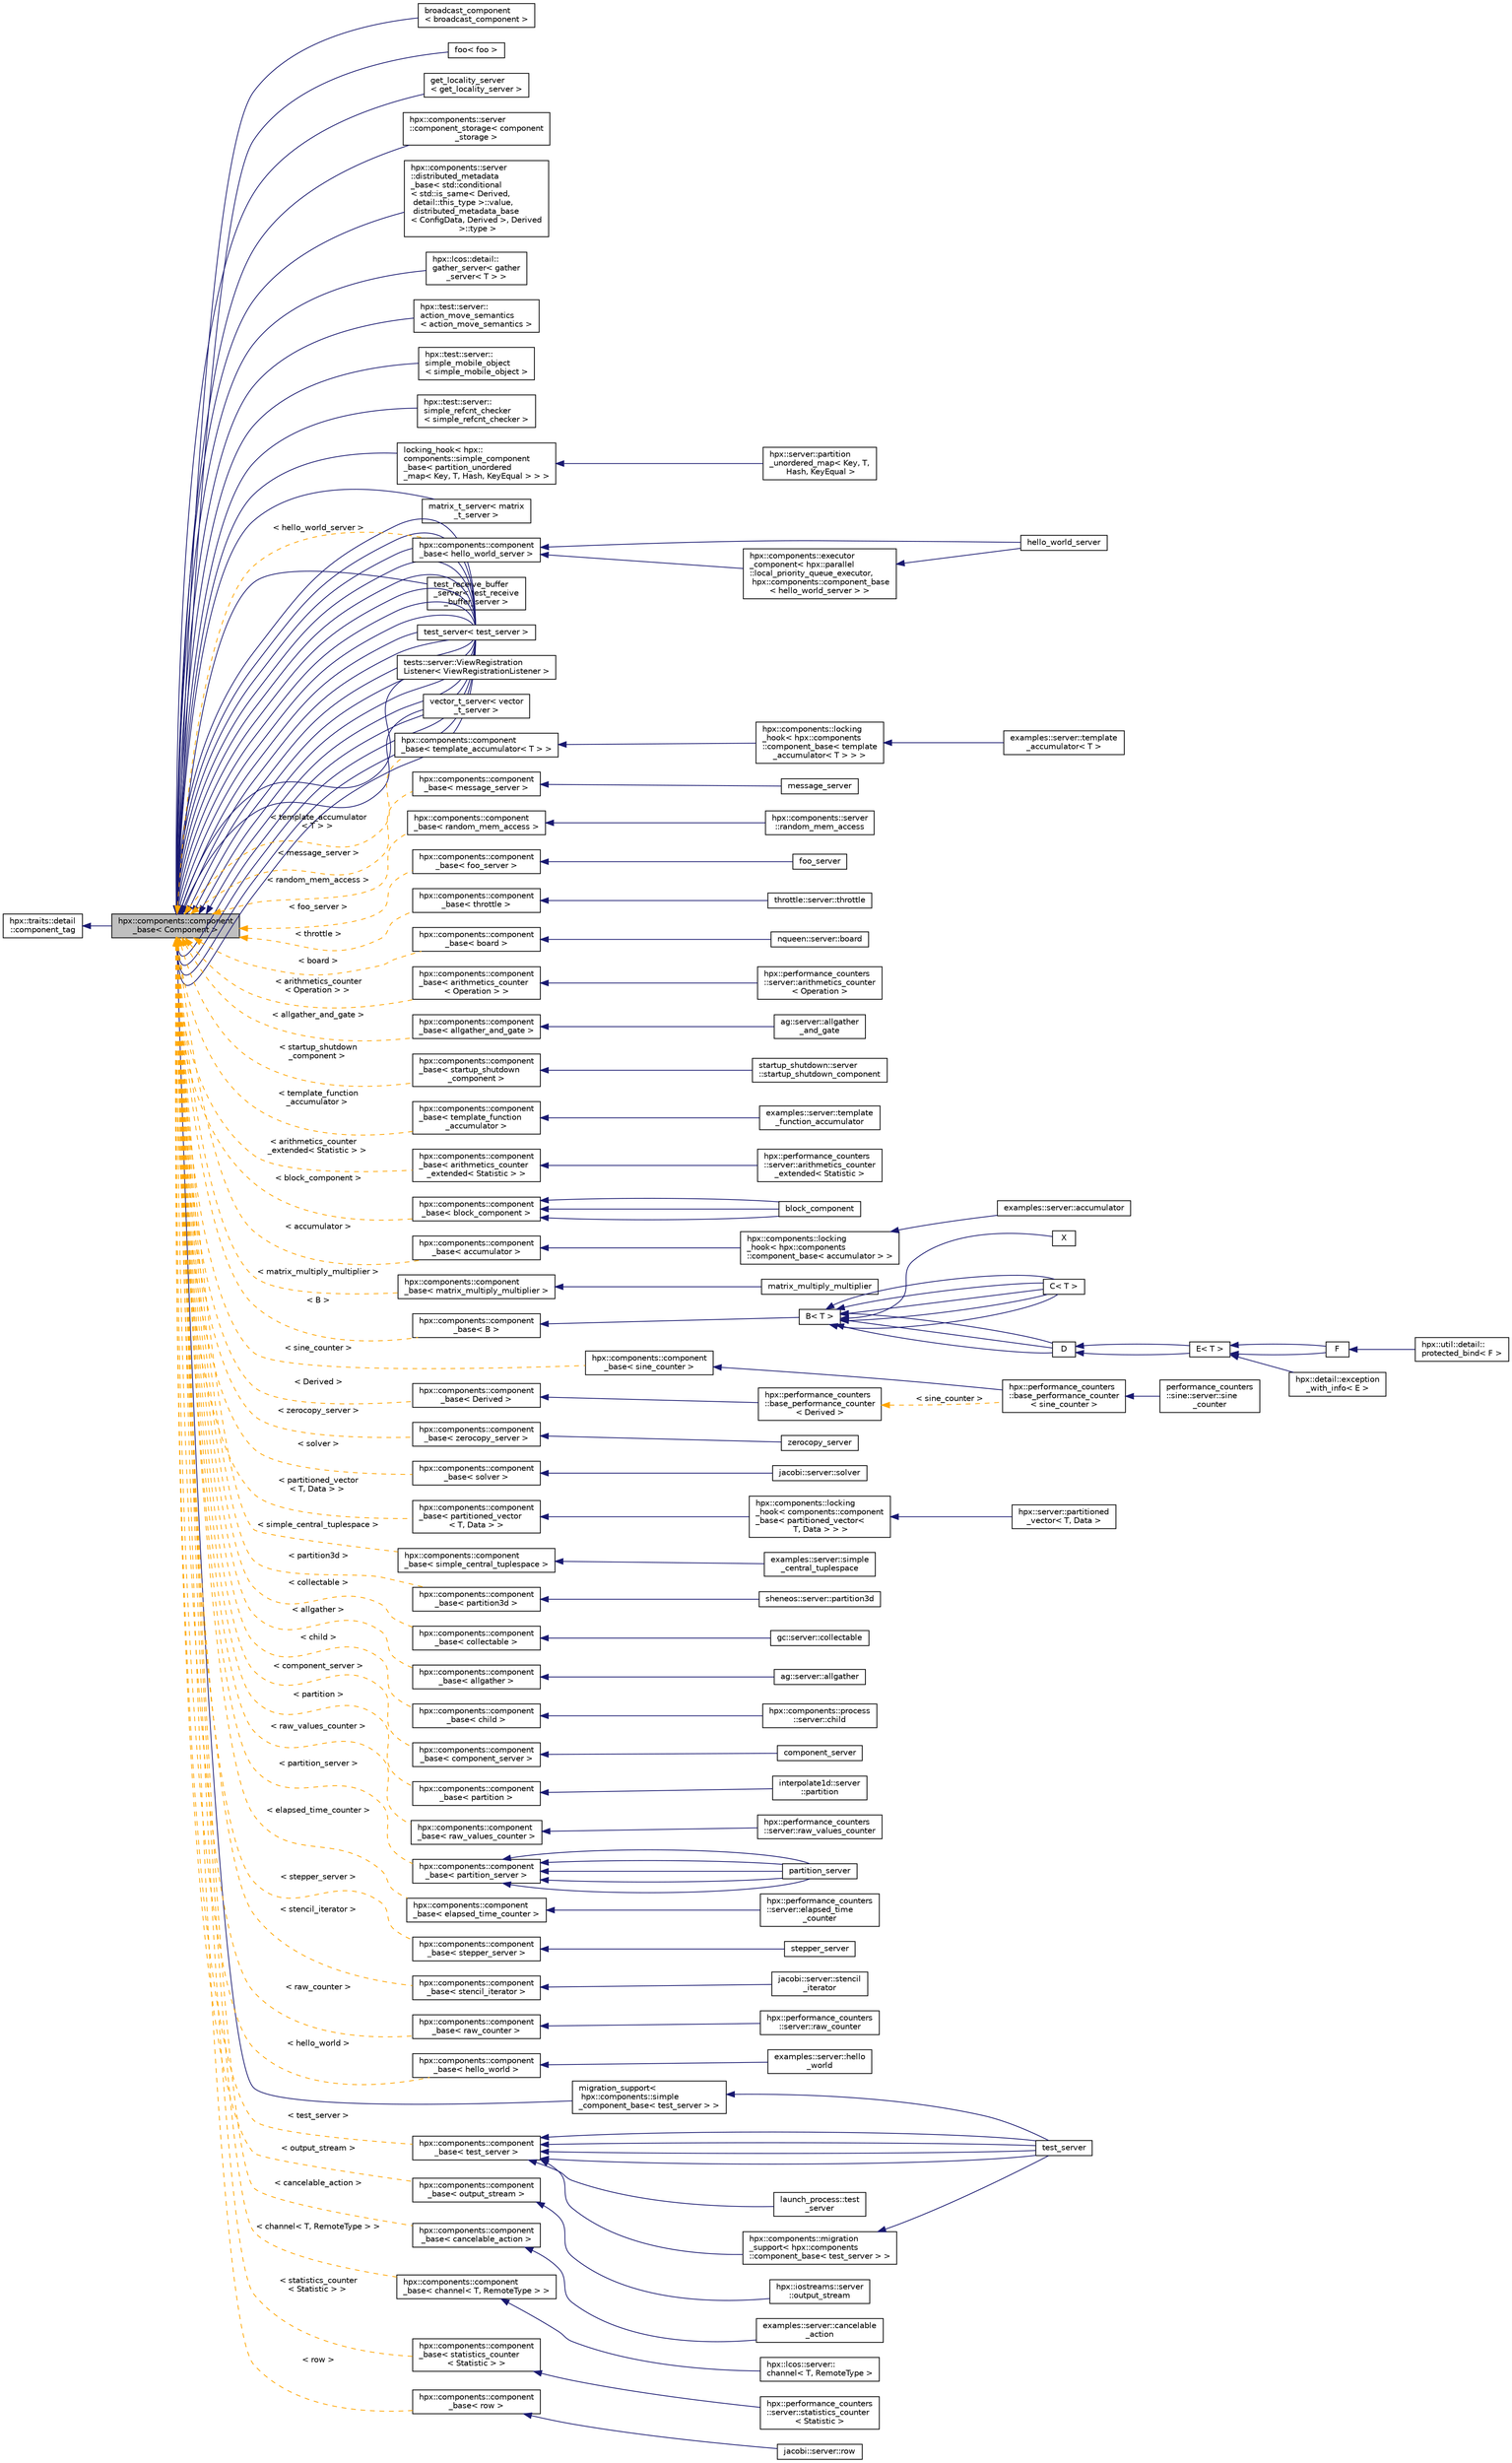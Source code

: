 digraph "hpx::components::component_base&lt; Component &gt;"
{
  edge [fontname="Helvetica",fontsize="10",labelfontname="Helvetica",labelfontsize="10"];
  node [fontname="Helvetica",fontsize="10",shape=record];
  rankdir="LR";
  Node0 [label="hpx::components::component\l_base\< Component \>",height=0.2,width=0.4,color="black", fillcolor="grey75", style="filled", fontcolor="black"];
  Node1 -> Node0 [dir="back",color="midnightblue",fontsize="10",style="solid",fontname="Helvetica"];
  Node1 [label="hpx::traits::detail\l::component_tag",height=0.2,width=0.4,color="black", fillcolor="white", style="filled",URL="$d8/d79/structhpx_1_1traits_1_1detail_1_1component__tag.html"];
  Node0 -> Node2 [dir="back",color="midnightblue",fontsize="10",style="solid",fontname="Helvetica"];
  Node2 [label="broadcast_component\l\< broadcast_component \>",height=0.2,width=0.4,color="black", fillcolor="white", style="filled",URL="$d1/d9c/structbroadcast__component.html"];
  Node0 -> Node3 [dir="back",color="midnightblue",fontsize="10",style="solid",fontname="Helvetica"];
  Node3 [label="foo\< foo \>",height=0.2,width=0.4,color="black", fillcolor="white", style="filled",URL="$d3/dad/structfoo.html"];
  Node0 -> Node4 [dir="back",color="midnightblue",fontsize="10",style="solid",fontname="Helvetica"];
  Node4 [label="get_locality_server\l\< get_locality_server \>",height=0.2,width=0.4,color="black", fillcolor="white", style="filled",URL="$d4/db3/structget__locality__server.html"];
  Node0 -> Node5 [dir="back",color="midnightblue",fontsize="10",style="solid",fontname="Helvetica"];
  Node5 [label="hpx::components::server\l::component_storage\< component\l_storage \>",height=0.2,width=0.4,color="black", fillcolor="white", style="filled",URL="$dc/da1/classhpx_1_1components_1_1server_1_1component__storage.html"];
  Node0 -> Node6 [dir="back",color="midnightblue",fontsize="10",style="solid",fontname="Helvetica"];
  Node6 [label="hpx::components::server\l::distributed_metadata\l_base\< std::conditional\l\< std::is_same\< Derived,\l detail::this_type \>::value,\l distributed_metadata_base\l\< ConfigData, Derived \>, Derived\l \>::type \>",height=0.2,width=0.4,color="black", fillcolor="white", style="filled",URL="$de/d0d/classhpx_1_1components_1_1server_1_1distributed__metadata__base.html"];
  Node0 -> Node7 [dir="back",color="midnightblue",fontsize="10",style="solid",fontname="Helvetica"];
  Node7 [label="hpx::lcos::detail::\lgather_server\< gather\l_server\< T \> \>",height=0.2,width=0.4,color="black", fillcolor="white", style="filled",URL="$da/dc4/classhpx_1_1lcos_1_1detail_1_1gather__server.html"];
  Node0 -> Node8 [dir="back",color="midnightblue",fontsize="10",style="solid",fontname="Helvetica"];
  Node8 [label="hpx::test::server::\laction_move_semantics\l\< action_move_semantics \>",height=0.2,width=0.4,color="black", fillcolor="white", style="filled",URL="$da/d04/structhpx_1_1test_1_1server_1_1action__move__semantics.html"];
  Node0 -> Node9 [dir="back",color="midnightblue",fontsize="10",style="solid",fontname="Helvetica"];
  Node9 [label="hpx::test::server::\lsimple_mobile_object\l\< simple_mobile_object \>",height=0.2,width=0.4,color="black", fillcolor="white", style="filled",URL="$df/de3/structhpx_1_1test_1_1server_1_1simple__mobile__object.html"];
  Node0 -> Node10 [dir="back",color="midnightblue",fontsize="10",style="solid",fontname="Helvetica"];
  Node10 [label="hpx::test::server::\lsimple_refcnt_checker\l\< simple_refcnt_checker \>",height=0.2,width=0.4,color="black", fillcolor="white", style="filled",URL="$d1/de7/structhpx_1_1test_1_1server_1_1simple__refcnt__checker.html"];
  Node0 -> Node11 [dir="back",color="midnightblue",fontsize="10",style="solid",fontname="Helvetica"];
  Node11 [label="locking_hook\< hpx::\lcomponents::simple_component\l_base\< partition_unordered\l_map\< Key, T, Hash, KeyEqual \> \> \>",height=0.2,width=0.4,color="black", fillcolor="white", style="filled",URL="$d7/de1/structhpx_1_1components_1_1locking__hook.html"];
  Node11 -> Node12 [dir="back",color="midnightblue",fontsize="10",style="solid",fontname="Helvetica"];
  Node12 [label="hpx::server::partition\l_unordered_map\< Key, T,\l Hash, KeyEqual \>",height=0.2,width=0.4,color="black", fillcolor="white", style="filled",URL="$d9/d49/classhpx_1_1server_1_1partition__unordered__map.html",tooltip="This is the basic wrapper class for stl unordered_map. "];
  Node0 -> Node13 [dir="back",color="midnightblue",fontsize="10",style="solid",fontname="Helvetica"];
  Node13 [label="matrix_t_server\< matrix\l_t_server \>",height=0.2,width=0.4,color="black", fillcolor="white", style="filled",URL="$dc/d20/structmatrix__t__server.html"];
  Node0 -> Node14 [dir="back",color="midnightblue",fontsize="10",style="solid",fontname="Helvetica"];
  Node14 [label="migration_support\<\l hpx::components::simple\l_component_base\< test_server \> \>",height=0.2,width=0.4,color="black", fillcolor="white", style="filled",URL="$db/d0d/structhpx_1_1components_1_1migration__support.html"];
  Node14 -> Node15 [dir="back",color="midnightblue",fontsize="10",style="solid",fontname="Helvetica"];
  Node15 [label="test_server",height=0.2,width=0.4,color="black", fillcolor="white", style="filled",URL="$d5/d5d/structtest__server.html"];
  Node0 -> Node16 [dir="back",color="midnightblue",fontsize="10",style="solid",fontname="Helvetica"];
  Node16 [label="test_receive_buffer\l_server\< test_receive\l_buffer_server \>",height=0.2,width=0.4,color="black", fillcolor="white", style="filled",URL="$d1/ded/classtest__receive__buffer__server.html"];
  Node0 -> Node17 [dir="back",color="midnightblue",fontsize="10",style="solid",fontname="Helvetica"];
  Node17 [label="test_server\< test_server \>",height=0.2,width=0.4,color="black", fillcolor="white", style="filled",URL="$d5/d5d/structtest__server.html"];
  Node0 -> Node17 [dir="back",color="midnightblue",fontsize="10",style="solid",fontname="Helvetica"];
  Node0 -> Node17 [dir="back",color="midnightblue",fontsize="10",style="solid",fontname="Helvetica"];
  Node0 -> Node17 [dir="back",color="midnightblue",fontsize="10",style="solid",fontname="Helvetica"];
  Node0 -> Node17 [dir="back",color="midnightblue",fontsize="10",style="solid",fontname="Helvetica"];
  Node0 -> Node17 [dir="back",color="midnightblue",fontsize="10",style="solid",fontname="Helvetica"];
  Node0 -> Node17 [dir="back",color="midnightblue",fontsize="10",style="solid",fontname="Helvetica"];
  Node0 -> Node17 [dir="back",color="midnightblue",fontsize="10",style="solid",fontname="Helvetica"];
  Node0 -> Node17 [dir="back",color="midnightblue",fontsize="10",style="solid",fontname="Helvetica"];
  Node0 -> Node17 [dir="back",color="midnightblue",fontsize="10",style="solid",fontname="Helvetica"];
  Node0 -> Node17 [dir="back",color="midnightblue",fontsize="10",style="solid",fontname="Helvetica"];
  Node0 -> Node17 [dir="back",color="midnightblue",fontsize="10",style="solid",fontname="Helvetica"];
  Node0 -> Node17 [dir="back",color="midnightblue",fontsize="10",style="solid",fontname="Helvetica"];
  Node0 -> Node17 [dir="back",color="midnightblue",fontsize="10",style="solid",fontname="Helvetica"];
  Node0 -> Node17 [dir="back",color="midnightblue",fontsize="10",style="solid",fontname="Helvetica"];
  Node0 -> Node17 [dir="back",color="midnightblue",fontsize="10",style="solid",fontname="Helvetica"];
  Node0 -> Node17 [dir="back",color="midnightblue",fontsize="10",style="solid",fontname="Helvetica"];
  Node0 -> Node17 [dir="back",color="midnightblue",fontsize="10",style="solid",fontname="Helvetica"];
  Node0 -> Node18 [dir="back",color="midnightblue",fontsize="10",style="solid",fontname="Helvetica"];
  Node18 [label="tests::server::ViewRegistration\lListener\< ViewRegistrationListener \>",height=0.2,width=0.4,color="black", fillcolor="white", style="filled",URL="$d6/dd3/structtests_1_1server_1_1_view_registration_listener.html"];
  Node0 -> Node19 [dir="back",color="midnightblue",fontsize="10",style="solid",fontname="Helvetica"];
  Node19 [label="vector_t_server\< vector\l_t_server \>",height=0.2,width=0.4,color="black", fillcolor="white", style="filled",URL="$d2/d54/structvector__t__server.html"];
  Node0 -> Node20 [dir="back",color="orange",fontsize="10",style="dashed",label=" \< hello_world_server \>" ,fontname="Helvetica"];
  Node20 [label="hpx::components::component\l_base\< hello_world_server \>",height=0.2,width=0.4,color="black", fillcolor="white", style="filled",URL="$d2/de6/classhpx_1_1components_1_1component__base.html"];
  Node20 -> Node21 [dir="back",color="midnightblue",fontsize="10",style="solid",fontname="Helvetica"];
  Node21 [label="hpx::components::executor\l_component\< hpx::parallel\l::local_priority_queue_executor,\l hpx::components::component_base\l\< hello_world_server \> \>",height=0.2,width=0.4,color="black", fillcolor="white", style="filled",URL="$d8/d54/structhpx_1_1components_1_1executor__component.html"];
  Node21 -> Node22 [dir="back",color="midnightblue",fontsize="10",style="solid",fontname="Helvetica"];
  Node22 [label="hello_world_server",height=0.2,width=0.4,color="black", fillcolor="white", style="filled",URL="$df/d51/structhello__world__server.html"];
  Node20 -> Node22 [dir="back",color="midnightblue",fontsize="10",style="solid",fontname="Helvetica"];
  Node0 -> Node23 [dir="back",color="orange",fontsize="10",style="dashed",label=" \< message_server \>" ,fontname="Helvetica"];
  Node23 [label="hpx::components::component\l_base\< message_server \>",height=0.2,width=0.4,color="black", fillcolor="white", style="filled",URL="$d2/de6/classhpx_1_1components_1_1component__base.html"];
  Node23 -> Node24 [dir="back",color="midnightblue",fontsize="10",style="solid",fontname="Helvetica"];
  Node24 [label="message_server",height=0.2,width=0.4,color="black", fillcolor="white", style="filled",URL="$d6/df9/structmessage__server.html"];
  Node0 -> Node25 [dir="back",color="orange",fontsize="10",style="dashed",label=" \< random_mem_access \>" ,fontname="Helvetica"];
  Node25 [label="hpx::components::component\l_base\< random_mem_access \>",height=0.2,width=0.4,color="black", fillcolor="white", style="filled",URL="$d2/de6/classhpx_1_1components_1_1component__base.html"];
  Node25 -> Node26 [dir="back",color="midnightblue",fontsize="10",style="solid",fontname="Helvetica"];
  Node26 [label="hpx::components::server\l::random_mem_access",height=0.2,width=0.4,color="black", fillcolor="white", style="filled",URL="$d3/d97/classhpx_1_1components_1_1server_1_1random__mem__access.html"];
  Node0 -> Node27 [dir="back",color="orange",fontsize="10",style="dashed",label=" \< foo_server \>" ,fontname="Helvetica"];
  Node27 [label="hpx::components::component\l_base\< foo_server \>",height=0.2,width=0.4,color="black", fillcolor="white", style="filled",URL="$d2/de6/classhpx_1_1components_1_1component__base.html"];
  Node27 -> Node28 [dir="back",color="midnightblue",fontsize="10",style="solid",fontname="Helvetica"];
  Node28 [label="foo_server",height=0.2,width=0.4,color="black", fillcolor="white", style="filled",URL="$d9/d3a/classfoo__server.html"];
  Node0 -> Node29 [dir="back",color="orange",fontsize="10",style="dashed",label=" \< throttle \>" ,fontname="Helvetica"];
  Node29 [label="hpx::components::component\l_base\< throttle \>",height=0.2,width=0.4,color="black", fillcolor="white", style="filled",URL="$d2/de6/classhpx_1_1components_1_1component__base.html"];
  Node29 -> Node30 [dir="back",color="midnightblue",fontsize="10",style="solid",fontname="Helvetica"];
  Node30 [label="throttle::server::throttle",height=0.2,width=0.4,color="black", fillcolor="white", style="filled",URL="$df/ddc/classthrottle_1_1server_1_1throttle.html"];
  Node0 -> Node31 [dir="back",color="orange",fontsize="10",style="dashed",label=" \< board \>" ,fontname="Helvetica"];
  Node31 [label="hpx::components::component\l_base\< board \>",height=0.2,width=0.4,color="black", fillcolor="white", style="filled",URL="$d2/de6/classhpx_1_1components_1_1component__base.html"];
  Node31 -> Node32 [dir="back",color="midnightblue",fontsize="10",style="solid",fontname="Helvetica"];
  Node32 [label="nqueen::server::board",height=0.2,width=0.4,color="black", fillcolor="white", style="filled",URL="$df/d49/classnqueen_1_1server_1_1board.html"];
  Node0 -> Node33 [dir="back",color="orange",fontsize="10",style="dashed",label=" \< arithmetics_counter\l\< Operation \> \>" ,fontname="Helvetica"];
  Node33 [label="hpx::components::component\l_base\< arithmetics_counter\l\< Operation \> \>",height=0.2,width=0.4,color="black", fillcolor="white", style="filled",URL="$d2/de6/classhpx_1_1components_1_1component__base.html"];
  Node33 -> Node34 [dir="back",color="midnightblue",fontsize="10",style="solid",fontname="Helvetica"];
  Node34 [label="hpx::performance_counters\l::server::arithmetics_counter\l\< Operation \>",height=0.2,width=0.4,color="black", fillcolor="white", style="filled",URL="$d4/d45/classhpx_1_1performance__counters_1_1server_1_1arithmetics__counter.html"];
  Node0 -> Node35 [dir="back",color="orange",fontsize="10",style="dashed",label=" \< allgather_and_gate \>" ,fontname="Helvetica"];
  Node35 [label="hpx::components::component\l_base\< allgather_and_gate \>",height=0.2,width=0.4,color="black", fillcolor="white", style="filled",URL="$d2/de6/classhpx_1_1components_1_1component__base.html"];
  Node35 -> Node36 [dir="back",color="midnightblue",fontsize="10",style="solid",fontname="Helvetica"];
  Node36 [label="ag::server::allgather\l_and_gate",height=0.2,width=0.4,color="black", fillcolor="white", style="filled",URL="$d6/dd2/classag_1_1server_1_1allgather__and__gate.html"];
  Node0 -> Node37 [dir="back",color="orange",fontsize="10",style="dashed",label=" \< startup_shutdown\l_component \>" ,fontname="Helvetica"];
  Node37 [label="hpx::components::component\l_base\< startup_shutdown\l_component \>",height=0.2,width=0.4,color="black", fillcolor="white", style="filled",URL="$d2/de6/classhpx_1_1components_1_1component__base.html"];
  Node37 -> Node38 [dir="back",color="midnightblue",fontsize="10",style="solid",fontname="Helvetica"];
  Node38 [label="startup_shutdown::server\l::startup_shutdown_component",height=0.2,width=0.4,color="black", fillcolor="white", style="filled",URL="$d3/de5/classstartup__shutdown_1_1server_1_1startup__shutdown__component.html"];
  Node0 -> Node39 [dir="back",color="orange",fontsize="10",style="dashed",label=" \< template_function\l_accumulator \>" ,fontname="Helvetica"];
  Node39 [label="hpx::components::component\l_base\< template_function\l_accumulator \>",height=0.2,width=0.4,color="black", fillcolor="white", style="filled",URL="$d2/de6/classhpx_1_1components_1_1component__base.html"];
  Node39 -> Node40 [dir="back",color="midnightblue",fontsize="10",style="solid",fontname="Helvetica"];
  Node40 [label="examples::server::template\l_function_accumulator",height=0.2,width=0.4,color="black", fillcolor="white", style="filled",URL="$d1/d54/classexamples_1_1server_1_1template__function__accumulator.html"];
  Node0 -> Node41 [dir="back",color="orange",fontsize="10",style="dashed",label=" \< arithmetics_counter\l_extended\< Statistic \> \>" ,fontname="Helvetica"];
  Node41 [label="hpx::components::component\l_base\< arithmetics_counter\l_extended\< Statistic \> \>",height=0.2,width=0.4,color="black", fillcolor="white", style="filled",URL="$d2/de6/classhpx_1_1components_1_1component__base.html"];
  Node41 -> Node42 [dir="back",color="midnightblue",fontsize="10",style="solid",fontname="Helvetica"];
  Node42 [label="hpx::performance_counters\l::server::arithmetics_counter\l_extended\< Statistic \>",height=0.2,width=0.4,color="black", fillcolor="white", style="filled",URL="$df/d89/classhpx_1_1performance__counters_1_1server_1_1arithmetics__counter__extended.html"];
  Node0 -> Node43 [dir="back",color="orange",fontsize="10",style="dashed",label=" \< block_component \>" ,fontname="Helvetica"];
  Node43 [label="hpx::components::component\l_base\< block_component \>",height=0.2,width=0.4,color="black", fillcolor="white", style="filled",URL="$d2/de6/classhpx_1_1components_1_1component__base.html"];
  Node43 -> Node44 [dir="back",color="midnightblue",fontsize="10",style="solid",fontname="Helvetica"];
  Node44 [label="block_component",height=0.2,width=0.4,color="black", fillcolor="white", style="filled",URL="$dd/df5/structblock__component.html"];
  Node43 -> Node44 [dir="back",color="midnightblue",fontsize="10",style="solid",fontname="Helvetica"];
  Node43 -> Node44 [dir="back",color="midnightblue",fontsize="10",style="solid",fontname="Helvetica"];
  Node0 -> Node45 [dir="back",color="orange",fontsize="10",style="dashed",label=" \< Derived \>" ,fontname="Helvetica"];
  Node45 [label="hpx::components::component\l_base\< Derived \>",height=0.2,width=0.4,color="black", fillcolor="white", style="filled",URL="$d2/de6/classhpx_1_1components_1_1component__base.html"];
  Node45 -> Node46 [dir="back",color="midnightblue",fontsize="10",style="solid",fontname="Helvetica"];
  Node46 [label="hpx::performance_counters\l::base_performance_counter\l\< Derived \>",height=0.2,width=0.4,color="black", fillcolor="white", style="filled",URL="$db/dbc/classhpx_1_1performance__counters_1_1base__performance__counter.html"];
  Node46 -> Node47 [dir="back",color="orange",fontsize="10",style="dashed",label=" \< sine_counter \>" ,fontname="Helvetica"];
  Node47 [label="hpx::performance_counters\l::base_performance_counter\l\< sine_counter \>",height=0.2,width=0.4,color="black", fillcolor="white", style="filled",URL="$db/dbc/classhpx_1_1performance__counters_1_1base__performance__counter.html"];
  Node47 -> Node48 [dir="back",color="midnightblue",fontsize="10",style="solid",fontname="Helvetica"];
  Node48 [label="performance_counters\l::sine::server::sine\l_counter",height=0.2,width=0.4,color="black", fillcolor="white", style="filled",URL="$d1/d35/classperformance__counters_1_1sine_1_1server_1_1sine__counter.html"];
  Node0 -> Node49 [dir="back",color="orange",fontsize="10",style="dashed",label=" \< matrix_multiply_multiplier \>" ,fontname="Helvetica"];
  Node49 [label="hpx::components::component\l_base\< matrix_multiply_multiplier \>",height=0.2,width=0.4,color="black", fillcolor="white", style="filled",URL="$d2/de6/classhpx_1_1components_1_1component__base.html"];
  Node49 -> Node50 [dir="back",color="midnightblue",fontsize="10",style="solid",fontname="Helvetica"];
  Node50 [label="matrix_multiply_multiplier",height=0.2,width=0.4,color="black", fillcolor="white", style="filled",URL="$d9/d2f/structmatrix__multiply__multiplier.html"];
  Node0 -> Node51 [dir="back",color="orange",fontsize="10",style="dashed",label=" \< template_accumulator\l\< T \> \>" ,fontname="Helvetica"];
  Node51 [label="hpx::components::component\l_base\< template_accumulator\< T \> \>",height=0.2,width=0.4,color="black", fillcolor="white", style="filled",URL="$d2/de6/classhpx_1_1components_1_1component__base.html"];
  Node51 -> Node52 [dir="back",color="midnightblue",fontsize="10",style="solid",fontname="Helvetica"];
  Node52 [label="hpx::components::locking\l_hook\< hpx::components\l::component_base\< template\l_accumulator\< T \> \> \>",height=0.2,width=0.4,color="black", fillcolor="white", style="filled",URL="$d7/de1/structhpx_1_1components_1_1locking__hook.html"];
  Node52 -> Node53 [dir="back",color="midnightblue",fontsize="10",style="solid",fontname="Helvetica"];
  Node53 [label="examples::server::template\l_accumulator\< T \>",height=0.2,width=0.4,color="black", fillcolor="white", style="filled",URL="$d3/dd3/classexamples_1_1server_1_1template__accumulator.html"];
  Node0 -> Node54 [dir="back",color="orange",fontsize="10",style="dashed",label=" \< accumulator \>" ,fontname="Helvetica"];
  Node54 [label="hpx::components::component\l_base\< accumulator \>",height=0.2,width=0.4,color="black", fillcolor="white", style="filled",URL="$d2/de6/classhpx_1_1components_1_1component__base.html"];
  Node54 -> Node55 [dir="back",color="midnightblue",fontsize="10",style="solid",fontname="Helvetica"];
  Node55 [label="hpx::components::locking\l_hook\< hpx::components\l::component_base\< accumulator \> \>",height=0.2,width=0.4,color="black", fillcolor="white", style="filled",URL="$d7/de1/structhpx_1_1components_1_1locking__hook.html"];
  Node55 -> Node56 [dir="back",color="midnightblue",fontsize="10",style="solid",fontname="Helvetica"];
  Node56 [label="examples::server::accumulator",height=0.2,width=0.4,color="black", fillcolor="white", style="filled",URL="$d8/d8d/classexamples_1_1server_1_1accumulator.html"];
  Node0 -> Node57 [dir="back",color="orange",fontsize="10",style="dashed",label=" \< B \>" ,fontname="Helvetica"];
  Node57 [label="hpx::components::component\l_base\< B \>",height=0.2,width=0.4,color="black", fillcolor="white", style="filled",URL="$d2/de6/classhpx_1_1components_1_1component__base.html"];
  Node57 -> Node58 [dir="back",color="midnightblue",fontsize="10",style="solid",fontname="Helvetica"];
  Node58 [label="B\< T \>",height=0.2,width=0.4,color="black", fillcolor="white", style="filled",URL="$de/d7e/struct_b.html"];
  Node58 -> Node59 [dir="back",color="midnightblue",fontsize="10",style="solid",fontname="Helvetica"];
  Node59 [label="C\< T \>",height=0.2,width=0.4,color="black", fillcolor="white", style="filled",URL="$df/d3b/struct_c.html"];
  Node58 -> Node59 [dir="back",color="midnightblue",fontsize="10",style="solid",fontname="Helvetica"];
  Node58 -> Node59 [dir="back",color="midnightblue",fontsize="10",style="solid",fontname="Helvetica"];
  Node58 -> Node59 [dir="back",color="midnightblue",fontsize="10",style="solid",fontname="Helvetica"];
  Node58 -> Node59 [dir="back",color="midnightblue",fontsize="10",style="solid",fontname="Helvetica"];
  Node58 -> Node60 [dir="back",color="midnightblue",fontsize="10",style="solid",fontname="Helvetica"];
  Node60 [label="D",height=0.2,width=0.4,color="black", fillcolor="white", style="filled",URL="$de/d8b/struct_d.html"];
  Node60 -> Node61 [dir="back",color="midnightblue",fontsize="10",style="solid",fontname="Helvetica"];
  Node61 [label="E\< T \>",height=0.2,width=0.4,color="black", fillcolor="white", style="filled",URL="$dd/dd3/struct_e.html"];
  Node61 -> Node62 [dir="back",color="midnightblue",fontsize="10",style="solid",fontname="Helvetica"];
  Node62 [label="F",height=0.2,width=0.4,color="black", fillcolor="white", style="filled",URL="$d8/dd8/class_f.html"];
  Node62 -> Node63 [dir="back",color="midnightblue",fontsize="10",style="solid",fontname="Helvetica"];
  Node63 [label="hpx::util::detail::\lprotected_bind\< F \>",height=0.2,width=0.4,color="black", fillcolor="white", style="filled",URL="$d1/d3e/classhpx_1_1util_1_1detail_1_1protected__bind.html"];
  Node61 -> Node62 [dir="back",color="midnightblue",fontsize="10",style="solid",fontname="Helvetica"];
  Node61 -> Node64 [dir="back",color="midnightblue",fontsize="10",style="solid",fontname="Helvetica"];
  Node64 [label="hpx::detail::exception\l_with_info\< E \>",height=0.2,width=0.4,color="black", fillcolor="white", style="filled",URL="$d9/da3/structhpx_1_1detail_1_1exception__with__info.html"];
  Node60 -> Node61 [dir="back",color="midnightblue",fontsize="10",style="solid",fontname="Helvetica"];
  Node58 -> Node60 [dir="back",color="midnightblue",fontsize="10",style="solid",fontname="Helvetica"];
  Node58 -> Node60 [dir="back",color="midnightblue",fontsize="10",style="solid",fontname="Helvetica"];
  Node58 -> Node65 [dir="back",color="midnightblue",fontsize="10",style="solid",fontname="Helvetica"];
  Node65 [label="X",height=0.2,width=0.4,color="black", fillcolor="white", style="filled",URL="$d9/d80/struct_x.html"];
  Node0 -> Node66 [dir="back",color="orange",fontsize="10",style="dashed",label=" \< zerocopy_server \>" ,fontname="Helvetica"];
  Node66 [label="hpx::components::component\l_base\< zerocopy_server \>",height=0.2,width=0.4,color="black", fillcolor="white", style="filled",URL="$d2/de6/classhpx_1_1components_1_1component__base.html"];
  Node66 -> Node67 [dir="back",color="midnightblue",fontsize="10",style="solid",fontname="Helvetica"];
  Node67 [label="zerocopy_server",height=0.2,width=0.4,color="black", fillcolor="white", style="filled",URL="$d9/db2/structzerocopy__server.html"];
  Node0 -> Node68 [dir="back",color="orange",fontsize="10",style="dashed",label=" \< solver \>" ,fontname="Helvetica"];
  Node68 [label="hpx::components::component\l_base\< solver \>",height=0.2,width=0.4,color="black", fillcolor="white", style="filled",URL="$d2/de6/classhpx_1_1components_1_1component__base.html"];
  Node68 -> Node69 [dir="back",color="midnightblue",fontsize="10",style="solid",fontname="Helvetica"];
  Node69 [label="jacobi::server::solver",height=0.2,width=0.4,color="black", fillcolor="white", style="filled",URL="$de/dee/structjacobi_1_1server_1_1solver.html"];
  Node0 -> Node70 [dir="back",color="orange",fontsize="10",style="dashed",label=" \< partitioned_vector\l\< T, Data \> \>" ,fontname="Helvetica"];
  Node70 [label="hpx::components::component\l_base\< partitioned_vector\l\< T, Data \> \>",height=0.2,width=0.4,color="black", fillcolor="white", style="filled",URL="$d2/de6/classhpx_1_1components_1_1component__base.html"];
  Node70 -> Node71 [dir="back",color="midnightblue",fontsize="10",style="solid",fontname="Helvetica"];
  Node71 [label="hpx::components::locking\l_hook\< components::component\l_base\< partitioned_vector\<\l T, Data \> \> \>",height=0.2,width=0.4,color="black", fillcolor="white", style="filled",URL="$d7/de1/structhpx_1_1components_1_1locking__hook.html"];
  Node71 -> Node72 [dir="back",color="midnightblue",fontsize="10",style="solid",fontname="Helvetica"];
  Node72 [label="hpx::server::partitioned\l_vector\< T, Data \>",height=0.2,width=0.4,color="black", fillcolor="white", style="filled",URL="$de/d09/classhpx_1_1server_1_1partitioned__vector.html",tooltip="This is the basic wrapper class for stl vector. "];
  Node0 -> Node73 [dir="back",color="orange",fontsize="10",style="dashed",label=" \< simple_central_tuplespace \>" ,fontname="Helvetica"];
  Node73 [label="hpx::components::component\l_base\< simple_central_tuplespace \>",height=0.2,width=0.4,color="black", fillcolor="white", style="filled",URL="$d2/de6/classhpx_1_1components_1_1component__base.html"];
  Node73 -> Node74 [dir="back",color="midnightblue",fontsize="10",style="solid",fontname="Helvetica"];
  Node74 [label="examples::server::simple\l_central_tuplespace",height=0.2,width=0.4,color="black", fillcolor="white", style="filled",URL="$d0/db0/classexamples_1_1server_1_1simple__central__tuplespace.html"];
  Node0 -> Node75 [dir="back",color="orange",fontsize="10",style="dashed",label=" \< partition3d \>" ,fontname="Helvetica"];
  Node75 [label="hpx::components::component\l_base\< partition3d \>",height=0.2,width=0.4,color="black", fillcolor="white", style="filled",URL="$d2/de6/classhpx_1_1components_1_1component__base.html"];
  Node75 -> Node76 [dir="back",color="midnightblue",fontsize="10",style="solid",fontname="Helvetica"];
  Node76 [label="sheneos::server::partition3d",height=0.2,width=0.4,color="black", fillcolor="white", style="filled",URL="$d6/d76/classsheneos_1_1server_1_1partition3d.html"];
  Node0 -> Node77 [dir="back",color="orange",fontsize="10",style="dashed",label=" \< collectable \>" ,fontname="Helvetica"];
  Node77 [label="hpx::components::component\l_base\< collectable \>",height=0.2,width=0.4,color="black", fillcolor="white", style="filled",URL="$d2/de6/classhpx_1_1components_1_1component__base.html"];
  Node77 -> Node78 [dir="back",color="midnightblue",fontsize="10",style="solid",fontname="Helvetica"];
  Node78 [label="gc::server::collectable",height=0.2,width=0.4,color="black", fillcolor="white", style="filled",URL="$da/d76/structgc_1_1server_1_1collectable.html"];
  Node0 -> Node79 [dir="back",color="orange",fontsize="10",style="dashed",label=" \< allgather \>" ,fontname="Helvetica"];
  Node79 [label="hpx::components::component\l_base\< allgather \>",height=0.2,width=0.4,color="black", fillcolor="white", style="filled",URL="$d2/de6/classhpx_1_1components_1_1component__base.html"];
  Node79 -> Node80 [dir="back",color="midnightblue",fontsize="10",style="solid",fontname="Helvetica"];
  Node80 [label="ag::server::allgather",height=0.2,width=0.4,color="black", fillcolor="white", style="filled",URL="$d8/d67/classag_1_1server_1_1allgather.html"];
  Node0 -> Node81 [dir="back",color="orange",fontsize="10",style="dashed",label=" \< child \>" ,fontname="Helvetica"];
  Node81 [label="hpx::components::component\l_base\< child \>",height=0.2,width=0.4,color="black", fillcolor="white", style="filled",URL="$d2/de6/classhpx_1_1components_1_1component__base.html"];
  Node81 -> Node82 [dir="back",color="midnightblue",fontsize="10",style="solid",fontname="Helvetica"];
  Node82 [label="hpx::components::process\l::server::child",height=0.2,width=0.4,color="black", fillcolor="white", style="filled",URL="$d5/dc2/classhpx_1_1components_1_1process_1_1server_1_1child.html"];
  Node0 -> Node83 [dir="back",color="orange",fontsize="10",style="dashed",label=" \< component_server \>" ,fontname="Helvetica"];
  Node83 [label="hpx::components::component\l_base\< component_server \>",height=0.2,width=0.4,color="black", fillcolor="white", style="filled",URL="$d2/de6/classhpx_1_1components_1_1component__base.html"];
  Node83 -> Node84 [dir="back",color="midnightblue",fontsize="10",style="solid",fontname="Helvetica"];
  Node84 [label="component_server",height=0.2,width=0.4,color="black", fillcolor="white", style="filled",URL="$d7/d0d/structcomponent__server.html"];
  Node0 -> Node85 [dir="back",color="orange",fontsize="10",style="dashed",label=" \< partition \>" ,fontname="Helvetica"];
  Node85 [label="hpx::components::component\l_base\< partition \>",height=0.2,width=0.4,color="black", fillcolor="white", style="filled",URL="$d2/de6/classhpx_1_1components_1_1component__base.html"];
  Node85 -> Node86 [dir="back",color="midnightblue",fontsize="10",style="solid",fontname="Helvetica"];
  Node86 [label="interpolate1d::server\l::partition",height=0.2,width=0.4,color="black", fillcolor="white", style="filled",URL="$d1/dcd/classinterpolate1d_1_1server_1_1partition.html"];
  Node0 -> Node87 [dir="back",color="orange",fontsize="10",style="dashed",label=" \< raw_values_counter \>" ,fontname="Helvetica"];
  Node87 [label="hpx::components::component\l_base\< raw_values_counter \>",height=0.2,width=0.4,color="black", fillcolor="white", style="filled",URL="$d2/de6/classhpx_1_1components_1_1component__base.html"];
  Node87 -> Node88 [dir="back",color="midnightblue",fontsize="10",style="solid",fontname="Helvetica"];
  Node88 [label="hpx::performance_counters\l::server::raw_values_counter",height=0.2,width=0.4,color="black", fillcolor="white", style="filled",URL="$d5/d6d/classhpx_1_1performance__counters_1_1server_1_1raw__values__counter.html"];
  Node0 -> Node89 [dir="back",color="orange",fontsize="10",style="dashed",label=" \< partition_server \>" ,fontname="Helvetica"];
  Node89 [label="hpx::components::component\l_base\< partition_server \>",height=0.2,width=0.4,color="black", fillcolor="white", style="filled",URL="$d2/de6/classhpx_1_1components_1_1component__base.html"];
  Node89 -> Node90 [dir="back",color="midnightblue",fontsize="10",style="solid",fontname="Helvetica"];
  Node90 [label="partition_server",height=0.2,width=0.4,color="black", fillcolor="white", style="filled",URL="$d9/dbd/structpartition__server.html"];
  Node89 -> Node90 [dir="back",color="midnightblue",fontsize="10",style="solid",fontname="Helvetica"];
  Node89 -> Node90 [dir="back",color="midnightblue",fontsize="10",style="solid",fontname="Helvetica"];
  Node89 -> Node90 [dir="back",color="midnightblue",fontsize="10",style="solid",fontname="Helvetica"];
  Node89 -> Node90 [dir="back",color="midnightblue",fontsize="10",style="solid",fontname="Helvetica"];
  Node0 -> Node91 [dir="back",color="orange",fontsize="10",style="dashed",label=" \< elapsed_time_counter \>" ,fontname="Helvetica"];
  Node91 [label="hpx::components::component\l_base\< elapsed_time_counter \>",height=0.2,width=0.4,color="black", fillcolor="white", style="filled",URL="$d2/de6/classhpx_1_1components_1_1component__base.html"];
  Node91 -> Node92 [dir="back",color="midnightblue",fontsize="10",style="solid",fontname="Helvetica"];
  Node92 [label="hpx::performance_counters\l::server::elapsed_time\l_counter",height=0.2,width=0.4,color="black", fillcolor="white", style="filled",URL="$d0/dbd/classhpx_1_1performance__counters_1_1server_1_1elapsed__time__counter.html"];
  Node0 -> Node93 [dir="back",color="orange",fontsize="10",style="dashed",label=" \< stepper_server \>" ,fontname="Helvetica"];
  Node93 [label="hpx::components::component\l_base\< stepper_server \>",height=0.2,width=0.4,color="black", fillcolor="white", style="filled",URL="$d2/de6/classhpx_1_1components_1_1component__base.html"];
  Node93 -> Node94 [dir="back",color="midnightblue",fontsize="10",style="solid",fontname="Helvetica"];
  Node94 [label="stepper_server",height=0.2,width=0.4,color="black", fillcolor="white", style="filled",URL="$d5/d90/structstepper__server.html"];
  Node0 -> Node95 [dir="back",color="orange",fontsize="10",style="dashed",label=" \< stencil_iterator \>" ,fontname="Helvetica"];
  Node95 [label="hpx::components::component\l_base\< stencil_iterator \>",height=0.2,width=0.4,color="black", fillcolor="white", style="filled",URL="$d2/de6/classhpx_1_1components_1_1component__base.html"];
  Node95 -> Node96 [dir="back",color="midnightblue",fontsize="10",style="solid",fontname="Helvetica"];
  Node96 [label="jacobi::server::stencil\l_iterator",height=0.2,width=0.4,color="black", fillcolor="white", style="filled",URL="$d1/d43/structjacobi_1_1server_1_1stencil__iterator.html"];
  Node0 -> Node97 [dir="back",color="orange",fontsize="10",style="dashed",label=" \< raw_counter \>" ,fontname="Helvetica"];
  Node97 [label="hpx::components::component\l_base\< raw_counter \>",height=0.2,width=0.4,color="black", fillcolor="white", style="filled",URL="$d2/de6/classhpx_1_1components_1_1component__base.html"];
  Node97 -> Node98 [dir="back",color="midnightblue",fontsize="10",style="solid",fontname="Helvetica"];
  Node98 [label="hpx::performance_counters\l::server::raw_counter",height=0.2,width=0.4,color="black", fillcolor="white", style="filled",URL="$d9/df1/classhpx_1_1performance__counters_1_1server_1_1raw__counter.html"];
  Node0 -> Node99 [dir="back",color="orange",fontsize="10",style="dashed",label=" \< hello_world \>" ,fontname="Helvetica"];
  Node99 [label="hpx::components::component\l_base\< hello_world \>",height=0.2,width=0.4,color="black", fillcolor="white", style="filled",URL="$d2/de6/classhpx_1_1components_1_1component__base.html"];
  Node99 -> Node100 [dir="back",color="midnightblue",fontsize="10",style="solid",fontname="Helvetica"];
  Node100 [label="examples::server::hello\l_world",height=0.2,width=0.4,color="black", fillcolor="white", style="filled",URL="$d6/dfe/structexamples_1_1server_1_1hello__world.html"];
  Node0 -> Node101 [dir="back",color="orange",fontsize="10",style="dashed",label=" \< test_server \>" ,fontname="Helvetica"];
  Node101 [label="hpx::components::component\l_base\< test_server \>",height=0.2,width=0.4,color="black", fillcolor="white", style="filled",URL="$d2/de6/classhpx_1_1components_1_1component__base.html"];
  Node101 -> Node102 [dir="back",color="midnightblue",fontsize="10",style="solid",fontname="Helvetica"];
  Node102 [label="launch_process::test\l_server",height=0.2,width=0.4,color="black", fillcolor="white", style="filled",URL="$d2/d29/structlaunch__process_1_1test__server.html"];
  Node101 -> Node103 [dir="back",color="midnightblue",fontsize="10",style="solid",fontname="Helvetica"];
  Node103 [label="hpx::components::migration\l_support\< hpx::components\l::component_base\< test_server \> \>",height=0.2,width=0.4,color="black", fillcolor="white", style="filled",URL="$db/d0d/structhpx_1_1components_1_1migration__support.html"];
  Node103 -> Node15 [dir="back",color="midnightblue",fontsize="10",style="solid",fontname="Helvetica"];
  Node101 -> Node15 [dir="back",color="midnightblue",fontsize="10",style="solid",fontname="Helvetica"];
  Node101 -> Node15 [dir="back",color="midnightblue",fontsize="10",style="solid",fontname="Helvetica"];
  Node101 -> Node15 [dir="back",color="midnightblue",fontsize="10",style="solid",fontname="Helvetica"];
  Node101 -> Node15 [dir="back",color="midnightblue",fontsize="10",style="solid",fontname="Helvetica"];
  Node0 -> Node104 [dir="back",color="orange",fontsize="10",style="dashed",label=" \< output_stream \>" ,fontname="Helvetica"];
  Node104 [label="hpx::components::component\l_base\< output_stream \>",height=0.2,width=0.4,color="black", fillcolor="white", style="filled",URL="$d2/de6/classhpx_1_1components_1_1component__base.html"];
  Node104 -> Node105 [dir="back",color="midnightblue",fontsize="10",style="solid",fontname="Helvetica"];
  Node105 [label="hpx::iostreams::server\l::output_stream",height=0.2,width=0.4,color="black", fillcolor="white", style="filled",URL="$d2/dc6/structhpx_1_1iostreams_1_1server_1_1output__stream.html"];
  Node0 -> Node106 [dir="back",color="orange",fontsize="10",style="dashed",label=" \< sine_counter \>" ,fontname="Helvetica"];
  Node106 [label="hpx::components::component\l_base\< sine_counter \>",height=0.2,width=0.4,color="black", fillcolor="white", style="filled",URL="$d2/de6/classhpx_1_1components_1_1component__base.html"];
  Node106 -> Node47 [dir="back",color="midnightblue",fontsize="10",style="solid",fontname="Helvetica"];
  Node0 -> Node107 [dir="back",color="orange",fontsize="10",style="dashed",label=" \< cancelable_action \>" ,fontname="Helvetica"];
  Node107 [label="hpx::components::component\l_base\< cancelable_action \>",height=0.2,width=0.4,color="black", fillcolor="white", style="filled",URL="$d2/de6/classhpx_1_1components_1_1component__base.html"];
  Node107 -> Node108 [dir="back",color="midnightblue",fontsize="10",style="solid",fontname="Helvetica"];
  Node108 [label="examples::server::cancelable\l_action",height=0.2,width=0.4,color="black", fillcolor="white", style="filled",URL="$da/d82/classexamples_1_1server_1_1cancelable__action.html"];
  Node0 -> Node109 [dir="back",color="orange",fontsize="10",style="dashed",label=" \< channel\< T, RemoteType \> \>" ,fontname="Helvetica"];
  Node109 [label="hpx::components::component\l_base\< channel\< T, RemoteType \> \>",height=0.2,width=0.4,color="black", fillcolor="white", style="filled",URL="$d2/de6/classhpx_1_1components_1_1component__base.html"];
  Node109 -> Node110 [dir="back",color="midnightblue",fontsize="10",style="solid",fontname="Helvetica"];
  Node110 [label="hpx::lcos::server::\lchannel\< T, RemoteType \>",height=0.2,width=0.4,color="black", fillcolor="white", style="filled",URL="$d5/d63/classhpx_1_1lcos_1_1server_1_1channel.html"];
  Node0 -> Node111 [dir="back",color="orange",fontsize="10",style="dashed",label=" \< statistics_counter\l\< Statistic \> \>" ,fontname="Helvetica"];
  Node111 [label="hpx::components::component\l_base\< statistics_counter\l\< Statistic \> \>",height=0.2,width=0.4,color="black", fillcolor="white", style="filled",URL="$d2/de6/classhpx_1_1components_1_1component__base.html"];
  Node111 -> Node112 [dir="back",color="midnightblue",fontsize="10",style="solid",fontname="Helvetica"];
  Node112 [label="hpx::performance_counters\l::server::statistics_counter\l\< Statistic \>",height=0.2,width=0.4,color="black", fillcolor="white", style="filled",URL="$d6/d3f/classhpx_1_1performance__counters_1_1server_1_1statistics__counter.html"];
  Node0 -> Node113 [dir="back",color="orange",fontsize="10",style="dashed",label=" \< row \>" ,fontname="Helvetica"];
  Node113 [label="hpx::components::component\l_base\< row \>",height=0.2,width=0.4,color="black", fillcolor="white", style="filled",URL="$d2/de6/classhpx_1_1components_1_1component__base.html"];
  Node113 -> Node114 [dir="back",color="midnightblue",fontsize="10",style="solid",fontname="Helvetica"];
  Node114 [label="jacobi::server::row",height=0.2,width=0.4,color="black", fillcolor="white", style="filled",URL="$dd/d6d/structjacobi_1_1server_1_1row.html"];
}
